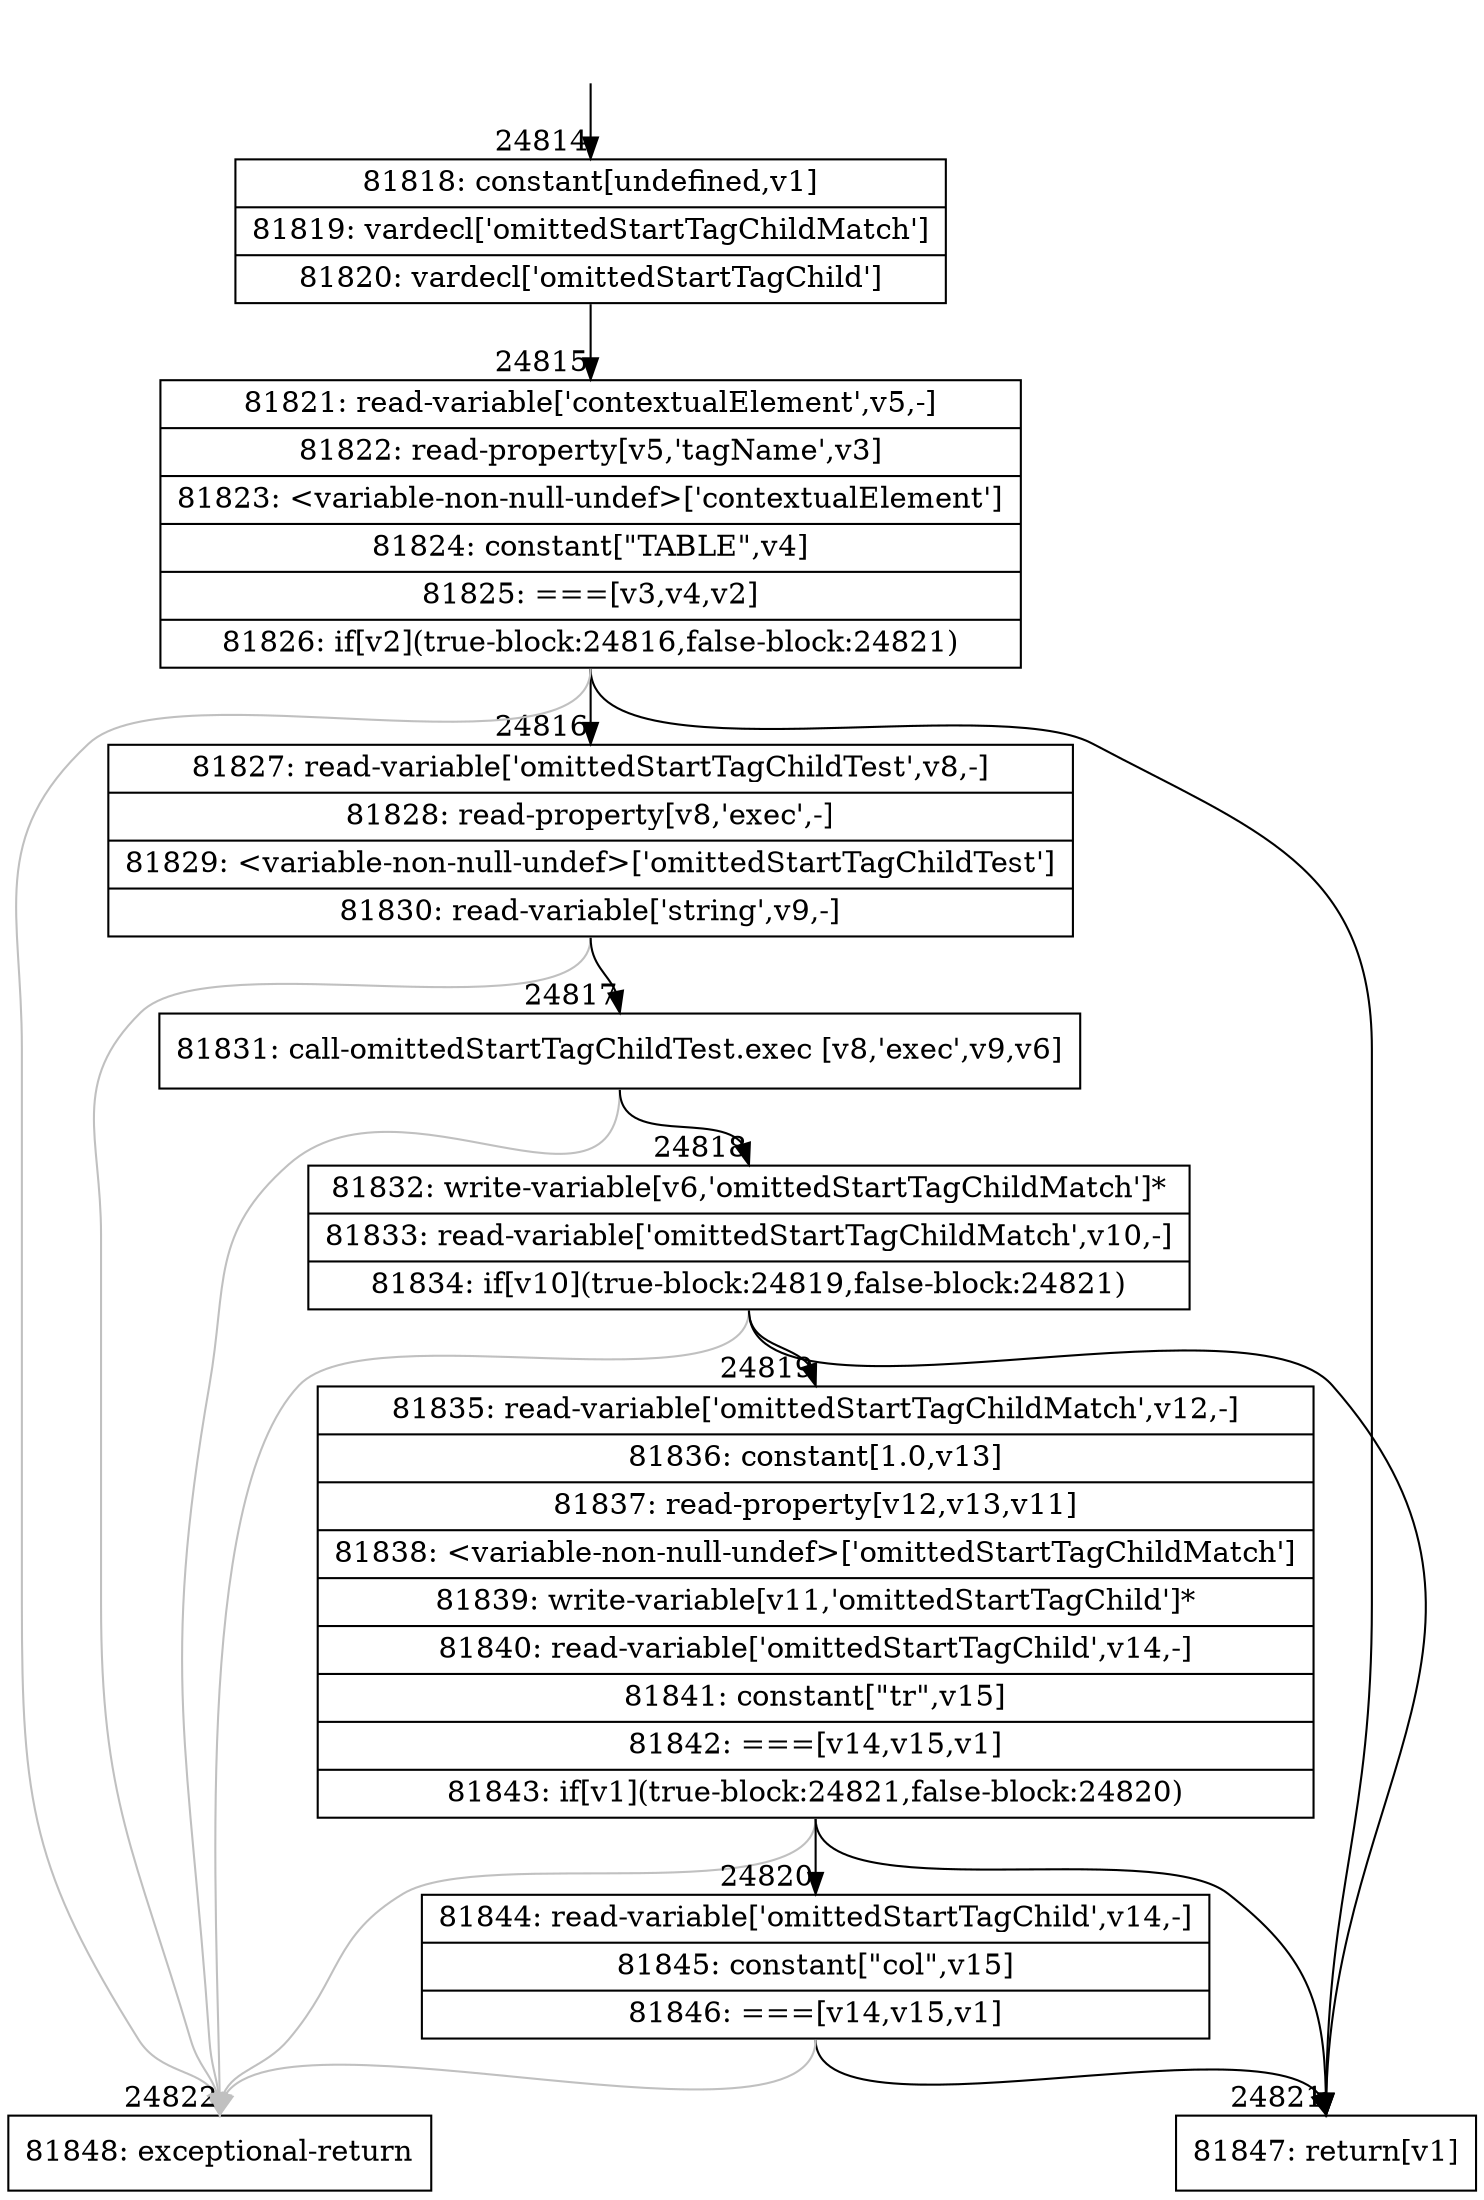 digraph {
rankdir="TD"
BB_entry2179[shape=none,label=""];
BB_entry2179 -> BB24814 [tailport=s, headport=n, headlabel="    24814"]
BB24814 [shape=record label="{81818: constant[undefined,v1]|81819: vardecl['omittedStartTagChildMatch']|81820: vardecl['omittedStartTagChild']}" ] 
BB24814 -> BB24815 [tailport=s, headport=n, headlabel="      24815"]
BB24815 [shape=record label="{81821: read-variable['contextualElement',v5,-]|81822: read-property[v5,'tagName',v3]|81823: \<variable-non-null-undef\>['contextualElement']|81824: constant[\"TABLE\",v4]|81825: ===[v3,v4,v2]|81826: if[v2](true-block:24816,false-block:24821)}" ] 
BB24815 -> BB24816 [tailport=s, headport=n, headlabel="      24816"]
BB24815 -> BB24821 [tailport=s, headport=n, headlabel="      24821"]
BB24815 -> BB24822 [tailport=s, headport=n, color=gray, headlabel="      24822"]
BB24816 [shape=record label="{81827: read-variable['omittedStartTagChildTest',v8,-]|81828: read-property[v8,'exec',-]|81829: \<variable-non-null-undef\>['omittedStartTagChildTest']|81830: read-variable['string',v9,-]}" ] 
BB24816 -> BB24817 [tailport=s, headport=n, headlabel="      24817"]
BB24816 -> BB24822 [tailport=s, headport=n, color=gray]
BB24817 [shape=record label="{81831: call-omittedStartTagChildTest.exec [v8,'exec',v9,v6]}" ] 
BB24817 -> BB24818 [tailport=s, headport=n, headlabel="      24818"]
BB24817 -> BB24822 [tailport=s, headport=n, color=gray]
BB24818 [shape=record label="{81832: write-variable[v6,'omittedStartTagChildMatch']*|81833: read-variable['omittedStartTagChildMatch',v10,-]|81834: if[v10](true-block:24819,false-block:24821)}" ] 
BB24818 -> BB24819 [tailport=s, headport=n, headlabel="      24819"]
BB24818 -> BB24821 [tailport=s, headport=n]
BB24818 -> BB24822 [tailport=s, headport=n, color=gray]
BB24819 [shape=record label="{81835: read-variable['omittedStartTagChildMatch',v12,-]|81836: constant[1.0,v13]|81837: read-property[v12,v13,v11]|81838: \<variable-non-null-undef\>['omittedStartTagChildMatch']|81839: write-variable[v11,'omittedStartTagChild']*|81840: read-variable['omittedStartTagChild',v14,-]|81841: constant[\"tr\",v15]|81842: ===[v14,v15,v1]|81843: if[v1](true-block:24821,false-block:24820)}" ] 
BB24819 -> BB24821 [tailport=s, headport=n]
BB24819 -> BB24820 [tailport=s, headport=n, headlabel="      24820"]
BB24819 -> BB24822 [tailport=s, headport=n, color=gray]
BB24820 [shape=record label="{81844: read-variable['omittedStartTagChild',v14,-]|81845: constant[\"col\",v15]|81846: ===[v14,v15,v1]}" ] 
BB24820 -> BB24821 [tailport=s, headport=n]
BB24820 -> BB24822 [tailport=s, headport=n, color=gray]
BB24821 [shape=record label="{81847: return[v1]}" ] 
BB24822 [shape=record label="{81848: exceptional-return}" ] 
//#$~ 46402
}
